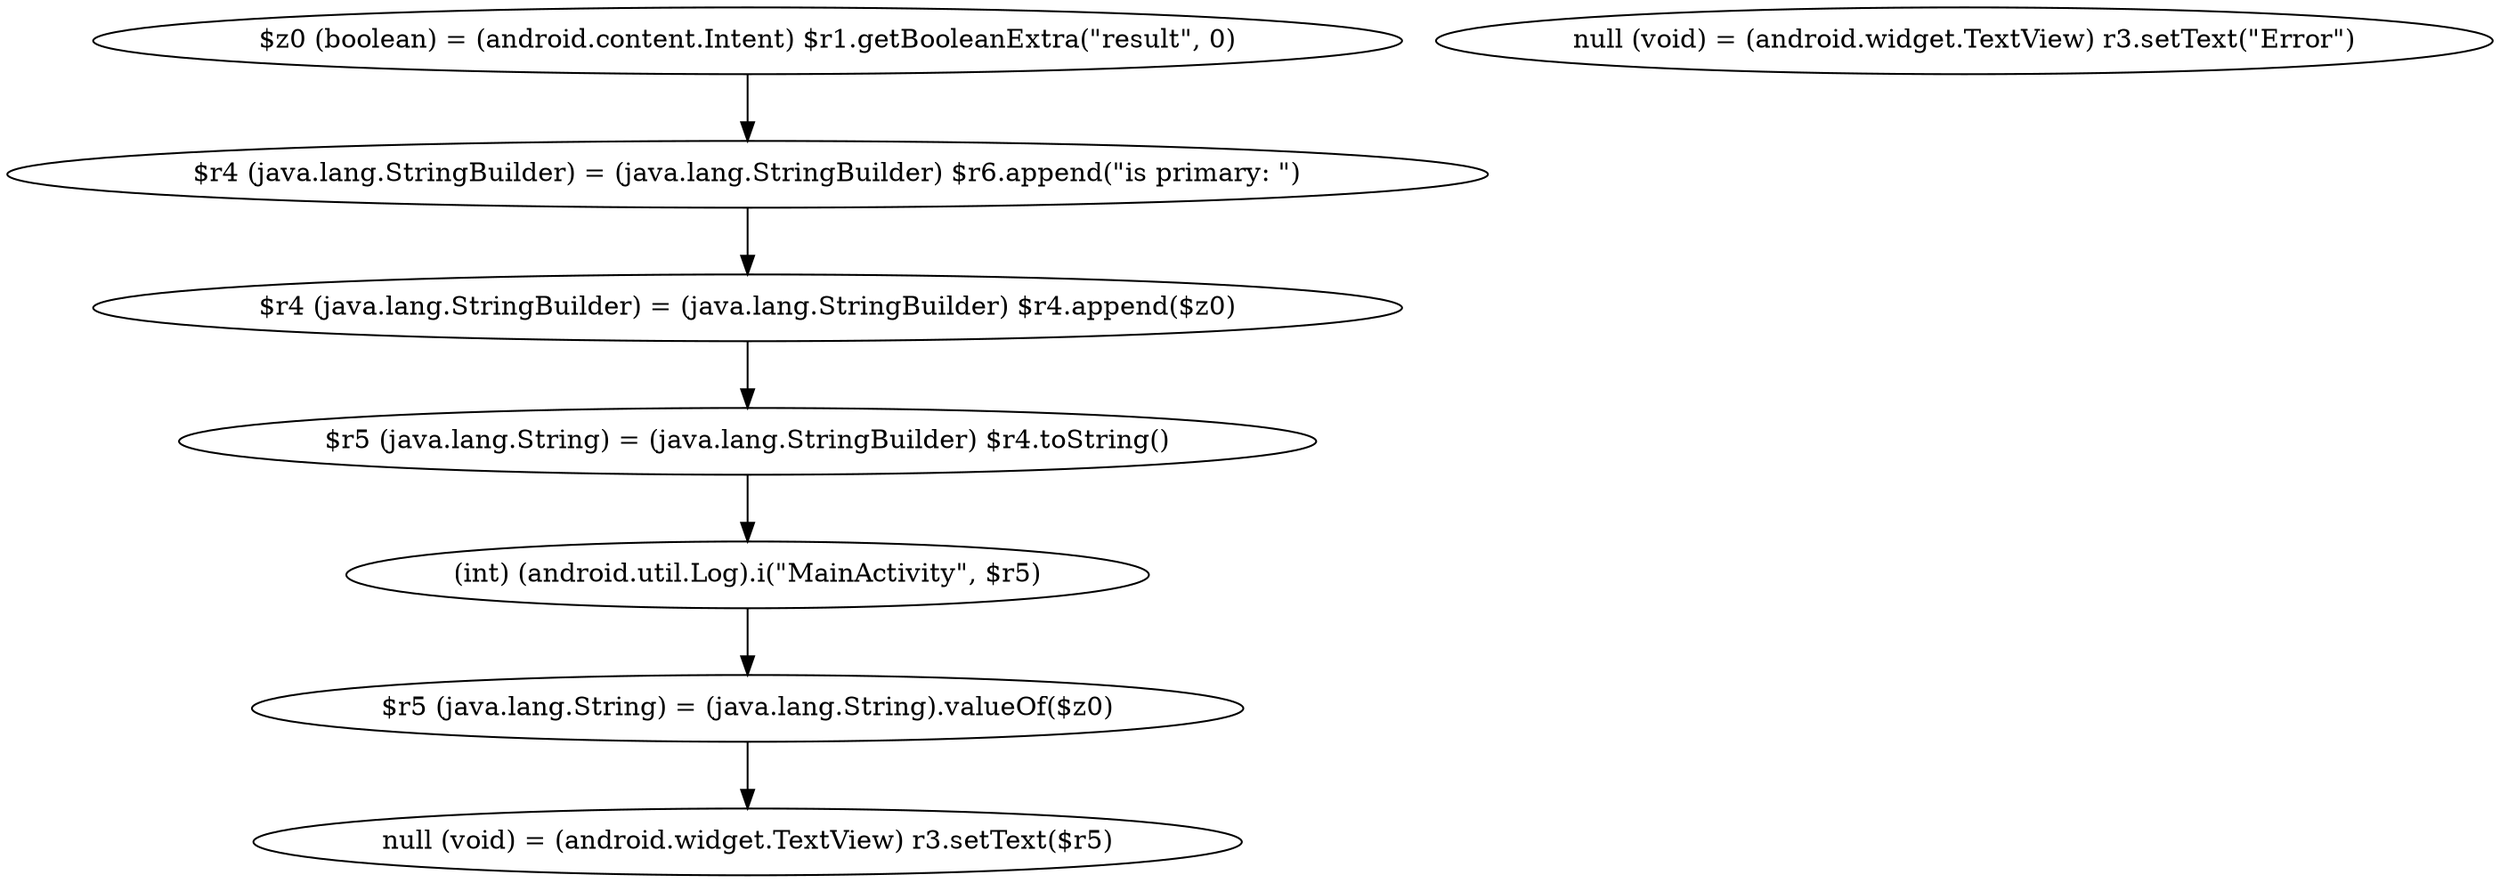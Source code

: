 # package: com.example.primarychecker
# activity: com.example.primarychecker.MainActivity
# action: android.intent.action.MAIN

# global variable:
#   purple_200 = 2131034872
#   MAX = 50
#   CHAR = 120
#   data_extraction_rules = 2131886081
#   Theme_PrimaryChecker = 2131755636
#   teal_200 = 2131034887
#   result = 2131231047
#   number = 2131231007
#   white = 2131034891
#   teal_700 = 2131034888
#   purple_700 = 2131034874
#   MIDDLE = 25
#   purple_500 = 2131034873
#   ic_launcher = 2131558400
#   backup_rules = 2131886080
#   ic_launcher_round = 2131558401
#   black = 2131034145
#   $assertionsDisabled = 0
#   check = 2131230817
#   app_name = 2131689500
#   MIN = <com.example.primarychecker.PrimaryChecker: int MIN>
#   main_activity = 2131427379
#   ic_launcher_foreground = 2131165330
#   TEST = test
#   ic_launcher_background = 2131165329
#   NEGATIVE = -2

digraph paths {
subgraph path_1 {
    node1_1 [label="$z0 (boolean) = (android.content.Intent) $r1.getBooleanExtra(\"result\", 0)"];
    node2_1 [label="$r4 (java.lang.StringBuilder) = (java.lang.StringBuilder) $r6.append(\"is primary: \")"];
    node1_1 -> node2_1;
    node3_1 [label="$r4 (java.lang.StringBuilder) = (java.lang.StringBuilder) $r4.append($z0)"];
    node2_1 -> node3_1;
    node4_1 [label="$r5 (java.lang.String) = (java.lang.StringBuilder) $r4.toString()"];
    node3_1 -> node4_1;
    node5_1 [label="(int) (android.util.Log).i(\"MainActivity\", $r5)"];
    node4_1 -> node5_1;
    node6_1 [label="$r5 (java.lang.String) = (java.lang.String).valueOf($z0)"];
    node5_1 -> node6_1;
    node7_1 [label="null (void) = (android.widget.TextView) r3.setText($r5)"];
    node6_1 -> node7_1;
}

subgraph path_2 {
    node1_2 [label="null (void) = (android.widget.TextView) r3.setText(\"Error\")"];
}

}
